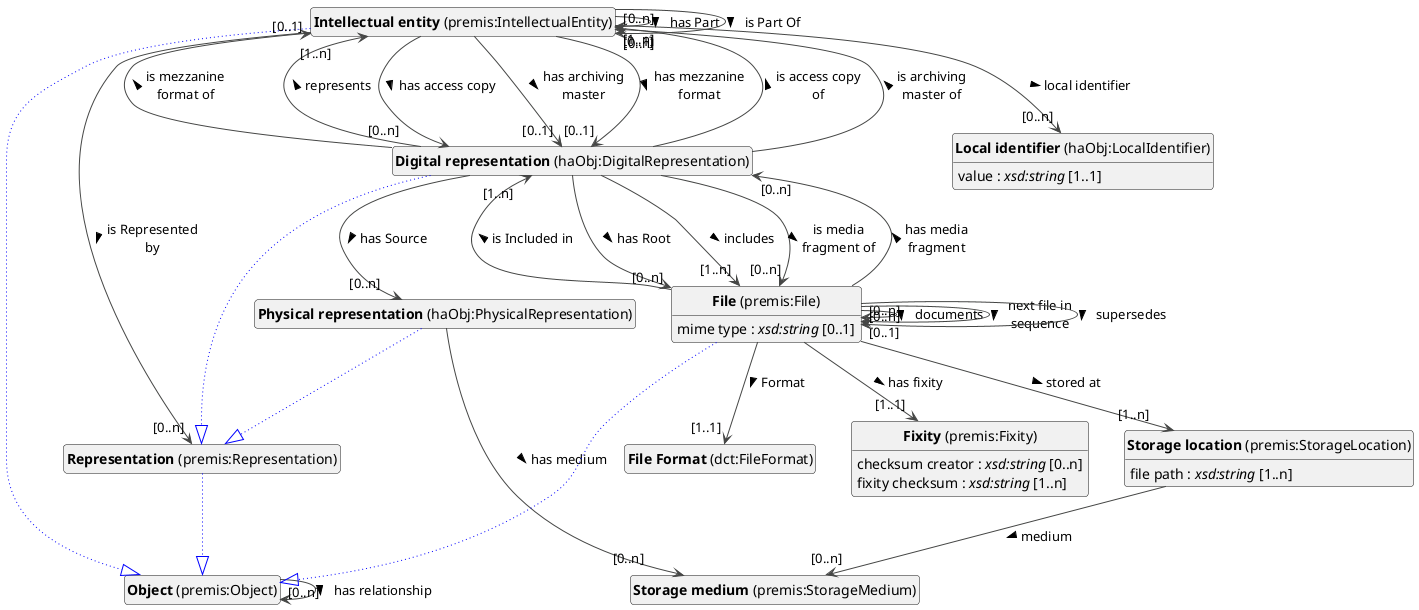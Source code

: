 @startuml
!theme vibrant
skinparam classFontSize 14
!define LIGHTORANGE
skinparam componentStyle uml2
skinparam wrapMessageWidth 100
' skinparam ArrowColor #Maroon
' Remove shadows
skinparam shadowing false
'skinparam linetype polyline
skinparam ArrowMessageAlignment left


class "<b>Object</b> (premis:Object)" as premis_Object [[#premis%3AObject]]
class "<b>Intellectual entity</b> (premis:IntellectualEntity)" as premis_IntellectualEntity [[#premis%3AIntellectualEntity]]
class "<b>Object</b> (premis:Object)" as premis_Object [[#premis%3AObject]]
class "<b>Physical representation</b> (haObj:PhysicalRepresentation)" as haObj_PhysicalRepresentation [[#haObj%3APhysicalRepresentation]]
class "<b>Representation</b> (premis:Representation)" as premis_Representation [[#premis%3ARepresentation]]
class "<b>Digital representation</b> (haObj:DigitalRepresentation)" as haObj_DigitalRepresentation [[#haObj%3ADigitalRepresentation]]
class "<b>Representation</b> (premis:Representation)" as premis_Representation [[#premis%3ARepresentation]]
class "<b>File</b> (premis:File)" as premis_File [[#premis%3AFile]]
class "<b>Object</b> (premis:Object)" as premis_Object [[#premis%3AObject]]
class "<b>Fixity</b> (premis:Fixity)" as premis_Fixity [[#premis%3AFixity]]
class "<b>Storage location</b> (premis:StorageLocation)" as premis_StorageLocation [[#premis%3AStorageLocation]]
class "<b>Local identifier</b> (haObj:LocalIdentifier)" as haObj_LocalIdentifier [[#haObj%3ALocalIdentifier]]
class "<b>Storage medium</b> (premis:StorageMedium)" as premis_StorageMedium [[#premis%3AStorageMedium]]
class "<b>Representation</b> (premis:Representation)" as premis_Representation [[#premis%3ARepresentation]]
class "<b>Object</b> (premis:Object)" as premis_Object [[#premis%3AObject]]
class "<b>File Format</b> (dct:FileFormat)" as dct_FileFormat [[#dct%3AFileFormat]]



premis_Object --> "[0..n]" premis_Object : has relationship >

premis_IntellectualEntity --|> premis_Object #blue;line.dotted;text:blue


premis_IntellectualEntity --> "[0..n]" premis_IntellectualEntity : has Part >

premis_IntellectualEntity --> "[0..n]" haObj_DigitalRepresentation : has access copy >

premis_IntellectualEntity --> "[0..1]" haObj_DigitalRepresentation : has archiving master >

premis_IntellectualEntity --> "[0..1]" haObj_DigitalRepresentation : has mezzanine format >

premis_IntellectualEntity --> "[0..n]" premis_IntellectualEntity : is Part Of >

premis_IntellectualEntity --> "[0..n]" premis_Representation : is Represented by >

premis_IntellectualEntity --> "[0..n]" haObj_LocalIdentifier : local identifier >

haObj_PhysicalRepresentation --|> premis_Representation #blue;line.dotted;text:blue


haObj_PhysicalRepresentation --> "[0..n]" premis_StorageMedium : has medium >

haObj_DigitalRepresentation --|> premis_Representation #blue;line.dotted;text:blue


haObj_DigitalRepresentation --> "[0..n]" premis_File : has Root >

haObj_DigitalRepresentation --> "[0..n]" haObj_PhysicalRepresentation : has Source >

haObj_DigitalRepresentation --> "[1..n]" premis_File : includes >

haObj_DigitalRepresentation --> "[0..1]" premis_IntellectualEntity : is access copy of >

haObj_DigitalRepresentation --> "[1..n]" premis_IntellectualEntity : is archiving master of >

haObj_DigitalRepresentation --> "[0..n]" premis_File : is media fragment of >

haObj_DigitalRepresentation --> "[0..1]" premis_IntellectualEntity : is mezzanine format of >

haObj_DigitalRepresentation --> "[1..n]" premis_IntellectualEntity : represents >

premis_File --|> premis_Object #blue;line.dotted;text:blue


premis_File --> "[1..1]" dct_FileFormat : Format >

premis_File --> "[0..n]" premis_File : documents >

premis_File --> "[1..1]" premis_Fixity : has fixity >

premis_File --> "[0..n]" haObj_DigitalRepresentation : has media fragment >

premis_File --> "[1..n]" haObj_DigitalRepresentation : is Included in >
premis_File : mime type : <i>xsd:string</i> [0..1]


premis_File --> "[0..1]" premis_File : next file in sequence >

premis_File --> "[1..n]" premis_StorageLocation : stored at >

premis_File --> "[0..n]" premis_File : supersedes >


premis_Fixity : checksum creator : <i>xsd:string</i> [0..n]

premis_Fixity : fixity checksum : <i>xsd:string</i> [1..n]



premis_StorageLocation : file path : <i>xsd:string</i> [1..n]


premis_StorageLocation --> "[0..n]" premis_StorageMedium : medium >


haObj_LocalIdentifier : value : <i>xsd:string</i> [1..1]




premis_Representation --|> premis_Object #blue;line.dotted;text:blue





hide circle
hide methods
hide empty members
@enduml



